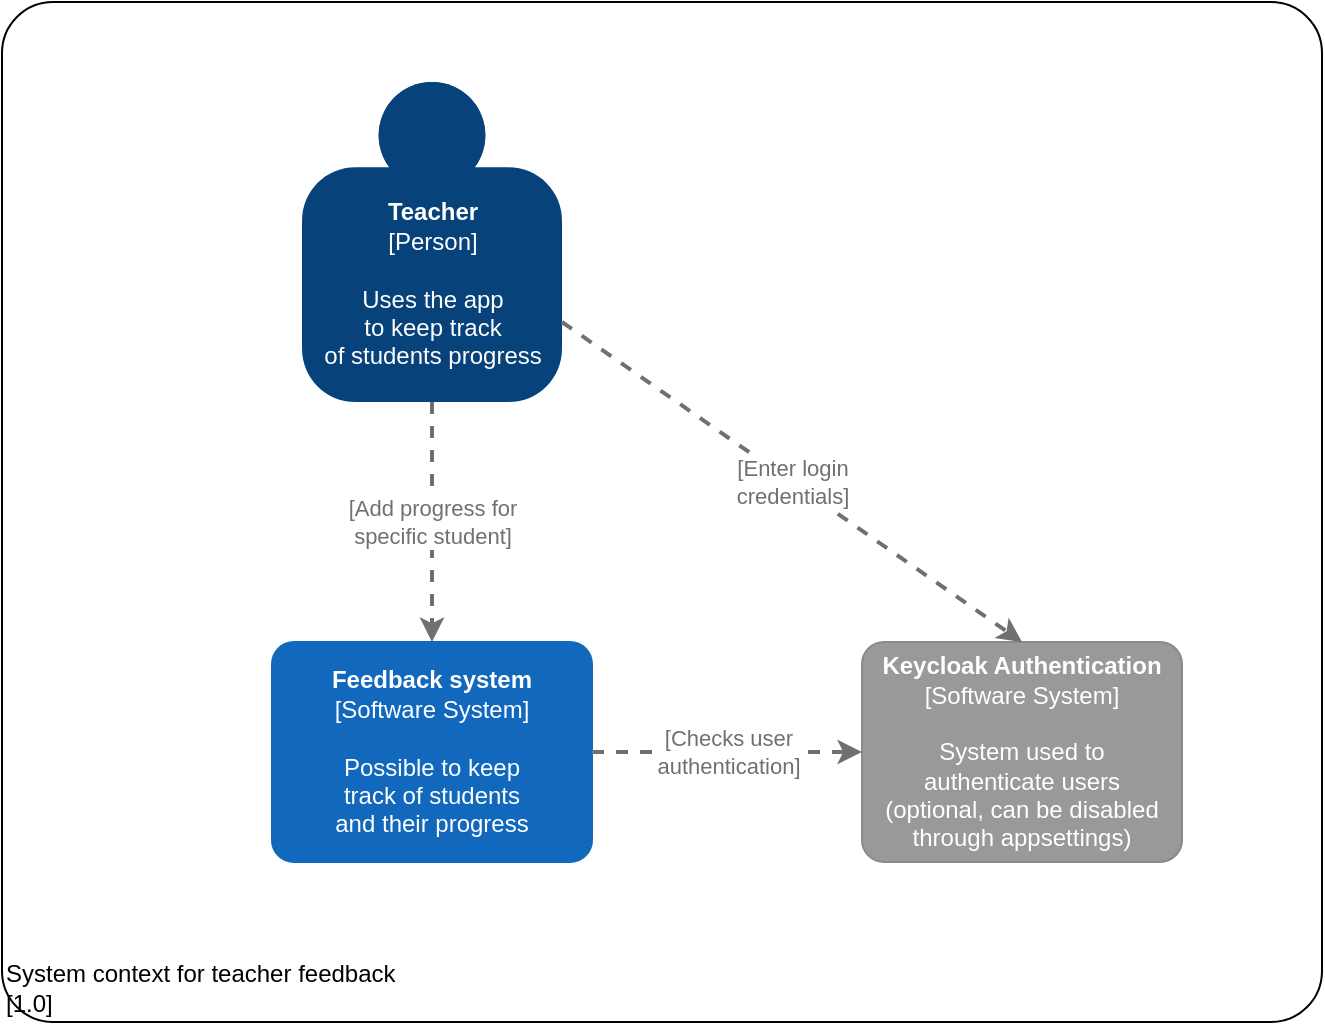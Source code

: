 <mxfile version="14.7.2" type="device" pages="4"><diagram id="z16hUwhZKWlZV2b_BKjl" name="C1"><mxGraphModel dx="1038" dy="711" grid="1" gridSize="10" guides="1" tooltips="1" connect="1" arrows="1" fold="1" page="1" pageScale="1" pageWidth="850" pageHeight="1100" math="0" shadow="0"><root><mxCell id="0"/><mxCell id="1" parent="0"/><object placeholders="1" c4Name="System context for teacher feedback" c4Type="ExecutionEnvironment" c4Application="1.0" label="&lt;div style=&quot;text-align: left&quot;&gt;%c4Name%&lt;/div&gt;&lt;div style=&quot;text-align: left&quot;&gt;[%c4Application%]&lt;/div&gt;" id="rNtnrVhWBaWs0Ylq8VqJ-8"><mxCell style="rounded=1;whiteSpace=wrap;html=1;labelBackgroundColor=none;fillColor=#ffffff;fontColor=#000000;align=left;arcSize=5;strokeColor=#000000;verticalAlign=bottom;metaEdit=1;metaData={&quot;c4Type&quot;:{&quot;editable&quot;:false}};points=[[0.25,0,0],[0.5,0,0],[0.75,0,0],[1,0.25,0],[1,0.5,0],[1,0.75,0],[0.75,1,0],[0.5,1,0],[0.25,1,0],[0,0.75,0],[0,0.5,0],[0,0.25,0]];" parent="1" vertex="1"><mxGeometry x="130" y="70" width="660" height="510" as="geometry"/></mxCell></object><object placeholders="1" c4Name="Teacher" c4Type="Person" c4Description="Uses the app &#xA;to keep track &#xA;of students progress" label="&lt;b&gt;%c4Name%&lt;/b&gt;&lt;div&gt;[%c4Type%]&lt;/div&gt;&lt;br&gt;&lt;div&gt;%c4Description%&lt;/div&gt;" id="rNtnrVhWBaWs0Ylq8VqJ-1"><mxCell style="html=1;dashed=0;whitespace=wrap;fillColor=#08427b;strokeColor=none;fontColor=#ffffff;shape=mxgraph.c4.person;align=center;metaEdit=1;points=[[0.5,0,0],[1,0.5,0],[1,0.75,0],[0.75,1,0],[0.5,1,0],[0.25,1,0],[0,0.75,0],[0,0.5,0]];metaData={&quot;c4Type&quot;:{&quot;editable&quot;:false}};" parent="1" vertex="1"><mxGeometry x="280" y="110" width="130" height="160" as="geometry"/></mxCell></object><object placeholders="1" c4Name="Feedback system" c4Type="Software System" c4Description="Possible to keep&#xA;track of students&#xA;and their progress" label="&lt;b&gt;%c4Name%&lt;/b&gt;&lt;div&gt;[%c4Type%]&lt;/div&gt;&lt;br&gt;&lt;div&gt;%c4Description%&lt;/div&gt;" id="rNtnrVhWBaWs0Ylq8VqJ-2"><mxCell style="rounded=1;whiteSpace=wrap;html=1;labelBackgroundColor=none;fillColor=#1168BD;fontColor=#ffffff;align=center;arcSize=10;strokeColor=#1168BD;metaEdit=1;metaData={&quot;c4Type&quot;:{&quot;editable&quot;:false}};points=[[0.25,0,0],[0.5,0,0],[0.75,0,0],[1,0.25,0],[1,0.5,0],[1,0.75,0],[0.75,1,0],[0.5,1,0],[0.25,1,0],[0,0.75,0],[0,0.5,0],[0,0.25,0]];" parent="1" vertex="1"><mxGeometry x="265" y="390" width="160" height="110.0" as="geometry"/></mxCell></object><object placeholders="1" c4Type="Relationship" c4Description="" label="&lt;div style=&quot;text-align: left&quot;&gt;&lt;div style=&quot;text-align: center&quot;&gt;&lt;b&gt;%c4Description%&lt;/b&gt;&lt;/div&gt;&lt;div style=&quot;text-align: center&quot;&gt;[%c4Technology%]&lt;/div&gt;&lt;/div&gt;" c4Technology="Add progress for&#xA;specific student" id="rNtnrVhWBaWs0Ylq8VqJ-3"><mxCell style="edgeStyle=none;rounded=0;html=1;entryX=0.5;entryY=0;jettySize=auto;orthogonalLoop=1;strokeColor=#707070;strokeWidth=2;fontColor=#707070;jumpStyle=none;dashed=1;metaEdit=1;metaData={&quot;c4Type&quot;:{&quot;editable&quot;:false}};exitX=0.5;exitY=1;exitDx=0;exitDy=0;exitPerimeter=0;entryDx=0;entryDy=0;entryPerimeter=0;" parent="1" source="rNtnrVhWBaWs0Ylq8VqJ-1" target="rNtnrVhWBaWs0Ylq8VqJ-2" edge="1"><mxGeometry width="160" relative="1" as="geometry"><mxPoint x="340" y="410" as="sourcePoint"/><mxPoint x="500" y="410" as="targetPoint"/></mxGeometry></mxCell></object><object placeholders="1" c4Name="Keycloak Authentication" c4Type="Software System" c4Description="System used to&#xA;authenticate users&#xA;(optional, can be disabled through appsettings)" label="&lt;b&gt;%c4Name%&lt;/b&gt;&lt;div&gt;[%c4Type%]&lt;/div&gt;&lt;br&gt;&lt;div&gt;%c4Description%&lt;/div&gt;" id="rNtnrVhWBaWs0Ylq8VqJ-4"><mxCell style="rounded=1;whiteSpace=wrap;html=1;labelBackgroundColor=none;fillColor=#999999;fontColor=#ffffff;align=center;arcSize=10;strokeColor=#8A8A8A;metaEdit=1;metaData={&quot;c4Type&quot;:{&quot;editable&quot;:false}};points=[[0.25,0,0],[0.5,0,0],[0.75,0,0],[1,0.25,0],[1,0.5,0],[1,0.75,0],[0.75,1,0],[0.5,1,0],[0.25,1,0],[0,0.75,0],[0,0.5,0],[0,0.25,0]];" parent="1" vertex="1"><mxGeometry x="560" y="390" width="160" height="110.0" as="geometry"/></mxCell></object><object placeholders="1" c4Type="Relationship" c4Technology="Checks user&#xA;authentication" c4Description="" label="&lt;div style=&quot;text-align: left&quot;&gt;&lt;div style=&quot;text-align: center&quot;&gt;&lt;b&gt;%c4Description%&lt;/b&gt;&lt;/div&gt;&lt;div style=&quot;text-align: center&quot;&gt;[%c4Technology%]&lt;/div&gt;&lt;/div&gt;" id="rNtnrVhWBaWs0Ylq8VqJ-6"><mxCell style="edgeStyle=none;rounded=0;html=1;entryX=0;entryY=0.5;jettySize=auto;orthogonalLoop=1;strokeColor=#707070;strokeWidth=2;fontColor=#707070;jumpStyle=none;dashed=1;metaEdit=1;metaData={&quot;c4Type&quot;:{&quot;editable&quot;:false}};exitX=1;exitY=0.5;exitDx=0;exitDy=0;exitPerimeter=0;entryDx=0;entryDy=0;entryPerimeter=0;" parent="1" source="rNtnrVhWBaWs0Ylq8VqJ-2" target="rNtnrVhWBaWs0Ylq8VqJ-4" edge="1"><mxGeometry width="160" relative="1" as="geometry"><mxPoint x="340" y="410" as="sourcePoint"/><mxPoint x="500" y="410" as="targetPoint"/></mxGeometry></mxCell></object><object placeholders="1" c4Type="Relationship" c4Technology="Enter login&#xA;credentials" c4Description="" label="&lt;div style=&quot;text-align: left&quot;&gt;&lt;div style=&quot;text-align: center&quot;&gt;&lt;b&gt;%c4Description%&lt;/b&gt;&lt;/div&gt;&lt;div style=&quot;text-align: center&quot;&gt;[%c4Technology%]&lt;/div&gt;&lt;/div&gt;" id="rNtnrVhWBaWs0Ylq8VqJ-7"><mxCell style="edgeStyle=none;rounded=0;html=1;entryX=0.5;entryY=0;jettySize=auto;orthogonalLoop=1;strokeColor=#707070;strokeWidth=2;fontColor=#707070;jumpStyle=none;dashed=1;metaEdit=1;metaData={&quot;c4Type&quot;:{&quot;editable&quot;:false}};exitX=1;exitY=0.75;exitDx=0;exitDy=0;exitPerimeter=0;entryDx=0;entryDy=0;entryPerimeter=0;" parent="1" source="rNtnrVhWBaWs0Ylq8VqJ-1" target="rNtnrVhWBaWs0Ylq8VqJ-4" edge="1"><mxGeometry width="160" relative="1" as="geometry"><mxPoint x="340" y="410" as="sourcePoint"/><mxPoint x="500" y="410" as="targetPoint"/></mxGeometry></mxCell></object></root></mxGraphModel></diagram><diagram id="QB9iNR0gaawt_w6vAscn" name="C2"><mxGraphModel dx="1038" dy="711" grid="1" gridSize="10" guides="1" tooltips="1" connect="1" arrows="1" fold="1" page="1" pageScale="1" pageWidth="850" pageHeight="1100" math="0" shadow="0"><root><mxCell id="jt13vwdqY9XLcedActwL-0"/><mxCell id="jt13vwdqY9XLcedActwL-1" parent="jt13vwdqY9XLcedActwL-0"/><object placeholders="1" c4Name="Feedback System" c4Type="ExecutionEnvironment" c4Application="Software System" label="&lt;div style=&quot;text-align: left&quot;&gt;%c4Name%&lt;/div&gt;&lt;div style=&quot;text-align: left&quot;&gt;[%c4Application%]&lt;/div&gt;" id="Jt71nkBOhGnqTgObxPCc-0"><mxCell style="rounded=1;whiteSpace=wrap;html=1;labelBackgroundColor=none;fillColor=#ffffff;fontColor=#000000;align=left;arcSize=5;strokeColor=#000000;verticalAlign=bottom;metaEdit=1;metaData={&quot;c4Type&quot;:{&quot;editable&quot;:false}};points=[[0.25,0,0],[0.5,0,0],[0.75,0,0],[1,0.25,0],[1,0.5,0],[1,0.75,0],[0.75,1,0],[0.5,1,0],[0.25,1,0],[0,0.75,0],[0,0.5,0],[0,0.25,0]];" parent="jt13vwdqY9XLcedActwL-1" vertex="1"><mxGeometry x="150" y="310" width="460" height="390" as="geometry"/></mxCell></object><object placeholders="1" c4Name="Teacher" c4Type="Person" c4Description="Uses the app &#xA;to keep track &#xA;of students progress" label="&lt;b&gt;%c4Name%&lt;/b&gt;&lt;div&gt;[%c4Type%]&lt;/div&gt;&lt;br&gt;&lt;div&gt;%c4Description%&lt;/div&gt;" id="Jt71nkBOhGnqTgObxPCc-1"><mxCell style="html=1;dashed=0;whitespace=wrap;fillColor=#08427b;strokeColor=none;fontColor=#ffffff;shape=mxgraph.c4.person;align=center;metaEdit=1;points=[[0.5,0,0],[1,0.5,0],[1,0.75,0],[0.75,1,0],[0.5,1,0],[0.25,1,0],[0,0.75,0],[0,0.5,0]];metaData={&quot;c4Type&quot;:{&quot;editable&quot;:false}};" parent="jt13vwdqY9XLcedActwL-1" vertex="1"><mxGeometry x="210" y="40" width="130" height="160" as="geometry"/></mxCell></object><object placeholders="1" c4Type="Relationship" c4Description="Visits page" label="&lt;div style=&quot;text-align: left&quot;&gt;&lt;div style=&quot;text-align: center&quot;&gt;&lt;b&gt;%c4Description%&lt;/b&gt;&lt;/div&gt;&lt;div style=&quot;text-align: center&quot;&gt;[%c4Technology%]&lt;/div&gt;&lt;/div&gt;" c4Technology="HTTP" id="Jt71nkBOhGnqTgObxPCc-3"><mxCell style="edgeStyle=none;rounded=0;html=1;jettySize=auto;orthogonalLoop=1;strokeColor=#707070;strokeWidth=2;fontColor=#707070;jumpStyle=none;dashed=1;metaEdit=1;metaData={&quot;c4Type&quot;:{&quot;editable&quot;:false}};exitX=0.5;exitY=1;exitDx=0;exitDy=0;exitPerimeter=0;" parent="jt13vwdqY9XLcedActwL-1" source="Jt71nkBOhGnqTgObxPCc-1" target="Jt71nkBOhGnqTgObxPCc-7" edge="1"><mxGeometry width="160" relative="1" as="geometry"><mxPoint x="270" y="340" as="sourcePoint"/><mxPoint x="275" y="320" as="targetPoint"/></mxGeometry></mxCell></object><object placeholders="1" c4Name="Keycloak Authentication" c4Type="Software System" c4Description="System used to&#xA;authenticate users&#xA;(optional, can be disabled through appsettings)" label="&lt;b&gt;%c4Name%&lt;/b&gt;&lt;div&gt;[%c4Type%]&lt;/div&gt;&lt;br&gt;&lt;div&gt;%c4Description%&lt;/div&gt;" id="Jt71nkBOhGnqTgObxPCc-4"><mxCell style="rounded=1;whiteSpace=wrap;html=1;labelBackgroundColor=none;fillColor=#999999;fontColor=#ffffff;align=center;arcSize=10;strokeColor=#8A8A8A;metaEdit=1;metaData={&quot;c4Type&quot;:{&quot;editable&quot;:false}};points=[[0.25,0,0],[0.5,0,0],[0.75,0,0],[1,0.25,0],[1,0.5,0],[1,0.75,0],[0.75,1,0],[0.5,1,0],[0.25,1,0],[0,0.75,0],[0,0.5,0],[0,0.25,0]];" parent="jt13vwdqY9XLcedActwL-1" vertex="1"><mxGeometry x="650" y="330" width="160" height="110.0" as="geometry"/></mxCell></object><object placeholders="1" c4Type="Relationship" c4Technology="OAuth 2 / Identity" c4Description="Authenticates" label="&lt;div style=&quot;text-align: left&quot;&gt;&lt;div style=&quot;text-align: center&quot;&gt;&lt;b&gt;%c4Description%&lt;/b&gt;&lt;/div&gt;&lt;div style=&quot;text-align: center&quot;&gt;[%c4Technology%]&lt;/div&gt;&lt;/div&gt;" id="Jt71nkBOhGnqTgObxPCc-5"><mxCell style="edgeStyle=none;rounded=0;html=1;entryX=0;entryY=0.5;jettySize=auto;orthogonalLoop=1;strokeColor=#707070;strokeWidth=2;fontColor=#707070;jumpStyle=none;dashed=1;metaEdit=1;metaData={&quot;c4Type&quot;:{&quot;editable&quot;:false}};exitX=1;exitY=0.5;exitDx=0;exitDy=0;exitPerimeter=0;entryDx=0;entryDy=0;entryPerimeter=0;" parent="jt13vwdqY9XLcedActwL-1" source="Jt71nkBOhGnqTgObxPCc-7" target="Jt71nkBOhGnqTgObxPCc-4" edge="1"><mxGeometry width="160" relative="1" as="geometry"><mxPoint x="425" y="495" as="sourcePoint"/><mxPoint x="500" y="460" as="targetPoint"/></mxGeometry></mxCell></object><object placeholders="1" c4Type="Relationship" c4Technology="HTTP" c4Description="Enter login&#xA;credentials" label="&lt;div style=&quot;text-align: left&quot;&gt;&lt;div style=&quot;text-align: center&quot;&gt;&lt;b&gt;%c4Description%&lt;/b&gt;&lt;/div&gt;&lt;div style=&quot;text-align: center&quot;&gt;[%c4Technology%]&lt;/div&gt;&lt;/div&gt;" id="Jt71nkBOhGnqTgObxPCc-6"><mxCell style="edgeStyle=none;rounded=0;html=1;entryX=0.5;entryY=0;jettySize=auto;orthogonalLoop=1;strokeColor=#707070;strokeWidth=2;fontColor=#707070;jumpStyle=none;dashed=1;metaEdit=1;metaData={&quot;c4Type&quot;:{&quot;editable&quot;:false}};exitX=1;exitY=0.75;exitDx=0;exitDy=0;exitPerimeter=0;entryDx=0;entryDy=0;entryPerimeter=0;" parent="jt13vwdqY9XLcedActwL-1" source="Jt71nkBOhGnqTgObxPCc-1" target="Jt71nkBOhGnqTgObxPCc-4" edge="1"><mxGeometry width="160" relative="1" as="geometry"><mxPoint x="340" y="410" as="sourcePoint"/><mxPoint x="500" y="410" as="targetPoint"/></mxGeometry></mxCell></object><object placeholders="1" c4Name="Web Application" c4Type="Component" c4Technology=".NET 5 Razor Pages" c4Description="Meat of the system" label="&lt;b&gt;%c4Name%&lt;/b&gt;&lt;div&gt;[%c4Type%: %c4Technology%]&lt;/div&gt;&lt;br&gt;&lt;div&gt;%c4Description%&lt;/div&gt;" id="Jt71nkBOhGnqTgObxPCc-7"><mxCell style="rounded=1;whiteSpace=wrap;html=1;labelBackgroundColor=none;fillColor=#438DD5;fontColor=#ffffff;align=center;arcSize=10;strokeColor=#3C7FC0;metaEdit=1;metaData={&quot;c4Type&quot;:{&quot;editable&quot;:false}};points=[[0.25,0,0],[0.5,0,0],[0.75,0,0],[1,0.25,0],[1,0.5,0],[1,0.75,0],[0.75,1,0],[0.5,1,0],[0.25,1,0],[0,0.75,0],[0,0.5,0],[0,0.25,0]];" parent="jt13vwdqY9XLcedActwL-1" vertex="1"><mxGeometry x="195" y="330" width="160" height="110.0" as="geometry"/></mxCell></object><object placeholders="1" c4Type="Database" c4Technology="PostgreSQL" c4Description="Stores progress of &#xA;students" label="%c4Type%&lt;div&gt;[Container:&amp;nbsp;%c4Technology%]&lt;/div&gt;&lt;br&gt;&lt;div&gt;%c4Description%&lt;/div&gt;" id="Y_92ngMmnRw4FXdS8mmw-1"><mxCell style="shape=cylinder;whiteSpace=wrap;html=1;boundedLbl=1;rounded=0;labelBackgroundColor=none;fillColor=#438DD5;fontSize=12;fontColor=#ffffff;align=center;strokeColor=#3C7FC0;metaEdit=1;points=[[0.5,0,0],[1,0.25,0],[1,0.5,0],[1,0.75,0],[0.5,1,0],[0,0.75,0],[0,0.5,0],[0,0.25,0]];metaData={&quot;c4Type&quot;:{&quot;editable&quot;:false}};" parent="jt13vwdqY9XLcedActwL-1" vertex="1"><mxGeometry x="195" y="510" width="160" height="140" as="geometry"/></mxCell></object><object placeholders="1" c4Type="Relationship" c4Technology="Entity Framework Core 5.x" c4Description="Reads and writes to" label="&lt;div style=&quot;text-align: left&quot;&gt;&lt;div style=&quot;text-align: center&quot;&gt;&lt;b&gt;%c4Description%&lt;/b&gt;&lt;/div&gt;&lt;div style=&quot;text-align: center&quot;&gt;[%c4Technology%]&lt;/div&gt;&lt;/div&gt;" id="Y_92ngMmnRw4FXdS8mmw-2"><mxCell style="edgeStyle=none;rounded=0;html=1;entryX=0.5;entryY=0;jettySize=auto;orthogonalLoop=1;strokeColor=#707070;strokeWidth=2;fontColor=#707070;jumpStyle=none;dashed=1;metaEdit=1;metaData={&quot;c4Type&quot;:{&quot;editable&quot;:false}};exitX=0.5;exitY=1;exitDx=0;exitDy=0;exitPerimeter=0;entryDx=0;entryDy=0;entryPerimeter=0;" parent="jt13vwdqY9XLcedActwL-1" source="Jt71nkBOhGnqTgObxPCc-7" target="Y_92ngMmnRw4FXdS8mmw-1" edge="1"><mxGeometry width="160" relative="1" as="geometry"><mxPoint x="340" y="700" as="sourcePoint"/><mxPoint x="500" y="700" as="targetPoint"/></mxGeometry></mxCell></object></root></mxGraphModel></diagram><diagram id="LDVVSUuu1-lyfRIy-6Ti" name="C3"><mxGraphModel dx="1038" dy="711" grid="1" gridSize="10" guides="1" tooltips="1" connect="1" arrows="1" fold="1" page="1" pageScale="1" pageWidth="850" pageHeight="1100" math="0" shadow="0"><root><mxCell id="pceQYXfbiBEZEItorGbw-0"/><mxCell id="pceQYXfbiBEZEItorGbw-1" parent="pceQYXfbiBEZEItorGbw-0"/><object placeholders="1" c4Name="Web application" c4Type="ExecutionEnvironment" c4Application="Container" label="&lt;div style=&quot;text-align: left&quot;&gt;%c4Name%&lt;/div&gt;&lt;div style=&quot;text-align: left&quot;&gt;[%c4Application%]&lt;/div&gt;" id="0ETRFw-ODCvPpwLXqP7j-0"><mxCell style="rounded=1;whiteSpace=wrap;html=1;labelBackgroundColor=none;fillColor=#ffffff;fontColor=#000000;align=left;arcSize=5;strokeColor=#000000;verticalAlign=bottom;metaEdit=1;metaData={&quot;c4Type&quot;:{&quot;editable&quot;:false}};points=[[0.25,0,0],[0.5,0,0],[0.75,0,0],[1,0.25,0],[1,0.5,0],[1,0.75,0],[0.75,1,0],[0.5,1,0],[0.25,1,0],[0,0.75,0],[0,0.5,0],[0,0.25,0]];" parent="pceQYXfbiBEZEItorGbw-1" vertex="1"><mxGeometry x="120" y="220" width="680" height="450" as="geometry"/></mxCell></object><object placeholders="1" c4Type="Database" c4Technology="PostgreSQL" c4Description="Stores progress of &#xA;students" label="%c4Type%&lt;div&gt;[Container:&amp;nbsp;%c4Technology%]&lt;/div&gt;&lt;br&gt;&lt;div&gt;%c4Description%&lt;/div&gt;" id="0ETRFw-ODCvPpwLXqP7j-4"><mxCell style="shape=cylinder;whiteSpace=wrap;html=1;boundedLbl=1;rounded=0;labelBackgroundColor=none;fillColor=#438DD5;fontSize=12;fontColor=#ffffff;align=center;strokeColor=#3C7FC0;metaEdit=1;points=[[0.5,0,0],[1,0.25,0],[1,0.5,0],[1,0.75,0],[0.5,1,0],[0,0.75,0],[0,0.5,0],[0,0.25,0]];metaData={&quot;c4Type&quot;:{&quot;editable&quot;:false}};" parent="pceQYXfbiBEZEItorGbw-1" vertex="1"><mxGeometry x="157.5" y="710" width="160" height="140" as="geometry"/></mxCell></object><object placeholders="1" c4Type="Relationship" c4Technology="HTTP(S)" c4Description="Makes requests to" label="&lt;div style=&quot;text-align: left&quot;&gt;&lt;div style=&quot;text-align: center&quot;&gt;&lt;b&gt;%c4Description%&lt;/b&gt;&lt;/div&gt;&lt;div style=&quot;text-align: center&quot;&gt;[%c4Technology%]&lt;/div&gt;&lt;/div&gt;" id="0ETRFw-ODCvPpwLXqP7j-5"><mxCell style="edgeStyle=none;rounded=0;html=1;jettySize=auto;orthogonalLoop=1;strokeColor=#707070;strokeWidth=2;fontColor=#707070;jumpStyle=none;dashed=1;metaEdit=1;metaData={&quot;c4Type&quot;:{&quot;editable&quot;:false}};exitX=0.5;exitY=1;exitDx=0;exitDy=0;exitPerimeter=0;" parent="pceQYXfbiBEZEItorGbw-1" edge="1"><mxGeometry width="160" relative="1" as="geometry"><mxPoint x="245" y="190" as="sourcePoint"/><mxPoint x="245" y="280" as="targetPoint"/></mxGeometry></mxCell></object><object placeholders="1" c4Name="Web Application" c4Type="Container" c4Technology=".NET 5 Razor Pages" c4Description="Meat of the system" label="&lt;b&gt;%c4Name%&lt;/b&gt;&lt;div&gt;[%c4Type%: %c4Technology%]&lt;/div&gt;&lt;br&gt;&lt;div&gt;%c4Description%&lt;/div&gt;" id="0ETRFw-ODCvPpwLXqP7j-6"><mxCell style="rounded=1;whiteSpace=wrap;html=1;labelBackgroundColor=none;fillColor=#438DD5;fontColor=#ffffff;align=center;arcSize=10;strokeColor=#3C7FC0;metaEdit=1;metaData={&quot;c4Type&quot;:{&quot;editable&quot;:false}};points=[[0.25,0,0],[0.5,0,0],[0.75,0,0],[1,0.25,0],[1,0.5,0],[1,0.75,0],[0.75,1,0],[0.5,1,0],[0.25,1,0],[0,0.75,0],[0,0.5,0],[0,0.25,0]];" parent="pceQYXfbiBEZEItorGbw-1" vertex="1"><mxGeometry x="180" y="80" width="160" height="110.0" as="geometry"/></mxCell></object><mxCell id="0ETRFw-ODCvPpwLXqP7j-9" value="uses" style="edgeStyle=orthogonalEdgeStyle;rounded=0;orthogonalLoop=1;jettySize=auto;html=1;dashed=1;" parent="pceQYXfbiBEZEItorGbw-1" source="0ETRFw-ODCvPpwLXqP7j-7" target="0ETRFw-ODCvPpwLXqP7j-8" edge="1"><mxGeometry relative="1" as="geometry"/></mxCell><object placeholders="1" c4Name="Progress CreateEdit PageModel" c4Type="Component" c4Technology="Razor Pages PageModel" c4Description="Allows users to add progress to a student in a group" label="&lt;b&gt;%c4Name%&lt;/b&gt;&lt;div&gt;[%c4Type%: %c4Technology%]&lt;/div&gt;&lt;br&gt;&lt;div&gt;%c4Description%&lt;/div&gt;" id="0ETRFw-ODCvPpwLXqP7j-7"><mxCell style="rounded=1;whiteSpace=wrap;html=1;labelBackgroundColor=none;fillColor=#85BBF0;fontColor=#ffffff;align=center;arcSize=10;strokeColor=#78A8D8;metaEdit=1;metaData={&quot;c4Type&quot;:{&quot;editable&quot;:false}};points=[[0.25,0,0],[0.5,0,0],[0.75,0,0],[1,0.25,0],[1,0.5,0],[1,0.75,0],[0.75,1,0],[0.5,1,0],[0.25,1,0],[0,0.75,0],[0,0.5,0],[0,0.25,0]];" parent="pceQYXfbiBEZEItorGbw-1" vertex="1"><mxGeometry x="150" y="270" width="175" height="110" as="geometry"/></mxCell></object><mxCell id="0ETRFw-ODCvPpwLXqP7j-12" value="uses" style="edgeStyle=orthogonalEdgeStyle;rounded=0;orthogonalLoop=1;jettySize=auto;html=1;dashed=1;" parent="pceQYXfbiBEZEItorGbw-1" source="0ETRFw-ODCvPpwLXqP7j-8" target="0ETRFw-ODCvPpwLXqP7j-11" edge="1"><mxGeometry relative="1" as="geometry"/></mxCell><mxCell id="RBipXS5bCn6RukJyUsiQ-1" value="uses" style="edgeStyle=orthogonalEdgeStyle;rounded=0;orthogonalLoop=1;jettySize=auto;html=1;dashed=1;" edge="1" parent="pceQYXfbiBEZEItorGbw-1" source="0ETRFw-ODCvPpwLXqP7j-8" target="RBipXS5bCn6RukJyUsiQ-0"><mxGeometry relative="1" as="geometry"/></mxCell><object placeholders="1" c4Name="ProgressCreateOrUpdate UseCase" c4Type="Component" c4Technology="UseCase PoCo" c4Description="Business logic determining whether or not to create or update progress" label="&lt;b&gt;%c4Name%&lt;/b&gt;&lt;div&gt;[%c4Type%: %c4Technology%]&lt;/div&gt;&lt;br&gt;&lt;div&gt;%c4Description%&lt;/div&gt;" id="0ETRFw-ODCvPpwLXqP7j-8"><mxCell style="rounded=1;whiteSpace=wrap;html=1;labelBackgroundColor=none;fillColor=#85BBF0;fontColor=#ffffff;align=center;arcSize=10;strokeColor=#78A8D8;metaEdit=1;metaData={&quot;c4Type&quot;:{&quot;editable&quot;:false}};points=[[0.25,0,0],[0.5,0,0],[0.75,0,0],[1,0.25,0],[1,0.5,0],[1,0.75,0],[0.75,1,0],[0.5,1,0],[0.25,1,0],[0,0.75,0],[0,0.5,0],[0,0.25,0]];" parent="pceQYXfbiBEZEItorGbw-1" vertex="1"><mxGeometry x="390" y="270" width="175" height="110" as="geometry"/></mxCell></object><mxCell id="0ETRFw-ODCvPpwLXqP7j-13" value="reads from and writes to" style="edgeStyle=orthogonalEdgeStyle;rounded=0;orthogonalLoop=1;jettySize=auto;html=1;dashed=1;" parent="pceQYXfbiBEZEItorGbw-1" source="0ETRFw-ODCvPpwLXqP7j-11" target="0ETRFw-ODCvPpwLXqP7j-4" edge="1"><mxGeometry relative="1" as="geometry"/></mxCell><object placeholders="1" c4Name="ProgressContext" c4Type="Component" c4Technology="DbContext" c4Description="Bridge between c# and db code" label="&lt;b&gt;%c4Name%&lt;/b&gt;&lt;div&gt;[%c4Type%: %c4Technology%]&lt;/div&gt;&lt;br&gt;&lt;div&gt;%c4Description%&lt;/div&gt;" id="0ETRFw-ODCvPpwLXqP7j-11"><mxCell style="rounded=1;whiteSpace=wrap;html=1;labelBackgroundColor=none;fillColor=#85BBF0;fontColor=#ffffff;align=center;arcSize=10;strokeColor=#78A8D8;metaEdit=1;metaData={&quot;c4Type&quot;:{&quot;editable&quot;:false}};points=[[0.25,0,0],[0.5,0,0],[0.75,0,0],[1,0.25,0],[1,0.5,0],[1,0.75,0],[0.75,1,0],[0.5,1,0],[0.25,1,0],[0,0.75,0],[0,0.5,0],[0,0.25,0]];" parent="pceQYXfbiBEZEItorGbw-1" vertex="1"><mxGeometry x="280" y="460" width="175" height="110" as="geometry"/></mxCell></object><object placeholders="1" c4Name="ProgressUpdate" c4Type="Component" c4Technology="Entity" c4Description="Entity for progress updates" label="&lt;b&gt;%c4Name%&lt;/b&gt;&lt;div&gt;[%c4Type%: %c4Technology%]&lt;/div&gt;&lt;br&gt;&lt;div&gt;%c4Description%&lt;/div&gt;" id="RBipXS5bCn6RukJyUsiQ-0"><mxCell style="rounded=1;whiteSpace=wrap;html=1;labelBackgroundColor=none;fillColor=#85BBF0;fontColor=#ffffff;align=center;arcSize=10;strokeColor=#78A8D8;metaEdit=1;metaData={&quot;c4Type&quot;:{&quot;editable&quot;:false}};points=[[0.25,0,0],[0.5,0,0],[0.75,0,0],[1,0.25,0],[1,0.5,0],[1,0.75,0],[0.75,1,0],[0.5,1,0],[0.25,1,0],[0,0.75,0],[0,0.5,0],[0,0.25,0]];" vertex="1" parent="pceQYXfbiBEZEItorGbw-1"><mxGeometry x="620" y="270" width="175" height="110" as="geometry"/></mxCell></object></root></mxGraphModel></diagram><diagram id="g9CZz2RX_GV_QWsT-xeg" name="Domain"><mxGraphModel dx="1038" dy="711" grid="1" gridSize="10" guides="1" tooltips="1" connect="1" arrows="1" fold="1" page="1" pageScale="1" pageWidth="850" pageHeight="1100" math="0" shadow="0"><root><mxCell id="DAoj_Oli5T__6r_Gi7jq-0"/><mxCell id="DAoj_Oli5T__6r_Gi7jq-1" parent="DAoj_Oli5T__6r_Gi7jq-0"/><object placeholders="1" c4Name="Abstract domain model" c4Type="ExecutionEnvironment" c4Application="1.0" label="&lt;div style=&quot;text-align: left&quot;&gt;%c4Name%&lt;/div&gt;&lt;div style=&quot;text-align: left&quot;&gt;[%c4Application%]&lt;/div&gt;" id="DM87hdXR366vfzbL9UEk-13"><mxCell style="rounded=1;whiteSpace=wrap;html=1;labelBackgroundColor=none;fillColor=#ffffff;fontColor=#000000;align=left;arcSize=5;strokeColor=#000000;verticalAlign=bottom;metaEdit=1;metaData={&quot;c4Type&quot;:{&quot;editable&quot;:false}};points=[[0.25,0,0],[0.5,0,0],[0.75,0,0],[1,0.25,0],[1,0.5,0],[1,0.75,0],[0.75,1,0],[0.5,1,0],[0.25,1,0],[0,0.75,0],[0,0.5,0],[0,0.25,0]];" parent="DAoj_Oli5T__6r_Gi7jq-1" vertex="1"><mxGeometry x="40" y="20" width="680" height="430" as="geometry"/></mxCell></object><mxCell id="or-kJTmc0mYQG9Ku57Zg-0" value="Student" style="html=1;" parent="DAoj_Oli5T__6r_Gi7jq-1" vertex="1"><mxGeometry x="90" y="190" width="110" height="50" as="geometry"/></mxCell><mxCell id="or-kJTmc0mYQG9Ku57Zg-1" value="Group" style="html=1;" parent="DAoj_Oli5T__6r_Gi7jq-1" vertex="1"><mxGeometry x="330" y="190" width="110" height="50" as="geometry"/></mxCell><mxCell id="DM87hdXR366vfzbL9UEk-0" value="" style="endArrow=none;html=1;exitX=1;exitY=0.5;exitDx=0;exitDy=0;entryX=0;entryY=0.5;entryDx=0;entryDy=0;endFill=0;" parent="DAoj_Oli5T__6r_Gi7jq-1" source="or-kJTmc0mYQG9Ku57Zg-0" target="or-kJTmc0mYQG9Ku57Zg-1" edge="1"><mxGeometry relative="1" as="geometry"><mxPoint x="160" y="540" as="sourcePoint"/><mxPoint x="320" y="540" as="targetPoint"/></mxGeometry></mxCell><mxCell id="DM87hdXR366vfzbL9UEk-2" value="0..*" style="edgeLabel;resizable=0;html=1;align=left;verticalAlign=bottom;" parent="DM87hdXR366vfzbL9UEk-0" connectable="0" vertex="1"><mxGeometry x="-1" relative="1" as="geometry"/></mxCell><mxCell id="DM87hdXR366vfzbL9UEk-3" value="1..*" style="edgeLabel;resizable=0;html=1;align=right;verticalAlign=bottom;" parent="DM87hdXR366vfzbL9UEk-0" connectable="0" vertex="1"><mxGeometry x="1" relative="1" as="geometry"/></mxCell><mxCell id="DM87hdXR366vfzbL9UEk-5" value="" style="endArrow=none;html=1;exitX=0.5;exitY=0;exitDx=0;exitDy=0;entryX=0.5;entryY=1;entryDx=0;entryDy=0;endFill=0;" parent="DAoj_Oli5T__6r_Gi7jq-1" source="DM87hdXR366vfzbL9UEk-8" target="or-kJTmc0mYQG9Ku57Zg-0" edge="1"><mxGeometry relative="1" as="geometry"><mxPoint x="220" y="370" as="sourcePoint"/><mxPoint x="350" y="370" as="targetPoint"/></mxGeometry></mxCell><mxCell id="DM87hdXR366vfzbL9UEk-6" value="0..*" style="edgeLabel;resizable=0;html=1;align=left;verticalAlign=bottom;" parent="DM87hdXR366vfzbL9UEk-5" connectable="0" vertex="1"><mxGeometry x="-1" relative="1" as="geometry"/></mxCell><mxCell id="DM87hdXR366vfzbL9UEk-7" value="1" style="edgeLabel;resizable=0;html=1;align=right;verticalAlign=bottom;" parent="DM87hdXR366vfzbL9UEk-5" connectable="0" vertex="1"><mxGeometry x="1" relative="1" as="geometry"><mxPoint x="-5" y="20" as="offset"/></mxGeometry></mxCell><mxCell id="DM87hdXR366vfzbL9UEk-8" value="ProgressUpdate" style="html=1;" parent="DAoj_Oli5T__6r_Gi7jq-1" vertex="1"><mxGeometry x="90" y="350" width="110" height="50" as="geometry"/></mxCell><mxCell id="DM87hdXR366vfzbL9UEk-10" value="" style="endArrow=none;html=1;exitX=1;exitY=0.5;exitDx=0;exitDy=0;entryX=0.5;entryY=1;entryDx=0;entryDy=0;endFill=0;" parent="DAoj_Oli5T__6r_Gi7jq-1" source="DM87hdXR366vfzbL9UEk-8" target="or-kJTmc0mYQG9Ku57Zg-1" edge="1"><mxGeometry relative="1" as="geometry"><mxPoint x="250" y="374.5" as="sourcePoint"/><mxPoint x="380" y="374.5" as="targetPoint"/><Array as="points"><mxPoint x="385" y="375"/></Array></mxGeometry></mxCell><mxCell id="DM87hdXR366vfzbL9UEk-11" value="0..*" style="edgeLabel;resizable=0;html=1;align=left;verticalAlign=bottom;" parent="DM87hdXR366vfzbL9UEk-10" connectable="0" vertex="1"><mxGeometry x="-1" relative="1" as="geometry"/></mxCell><mxCell id="DM87hdXR366vfzbL9UEk-12" value="1" style="edgeLabel;resizable=0;html=1;align=right;verticalAlign=bottom;" parent="DM87hdXR366vfzbL9UEk-10" connectable="0" vertex="1"><mxGeometry x="1" relative="1" as="geometry"><mxPoint x="-5" y="20" as="offset"/></mxGeometry></mxCell><mxCell id="SpcDSD8Nw-7V2xSabrwB-0" value="Milestone" style="html=1;" parent="DAoj_Oli5T__6r_Gi7jq-1" vertex="1"><mxGeometry x="330" y="50" width="110" height="50" as="geometry"/></mxCell><mxCell id="SpcDSD8Nw-7V2xSabrwB-2" value="" style="endArrow=none;html=1;exitX=0.5;exitY=0;exitDx=0;exitDy=0;entryX=0.5;entryY=1;entryDx=0;entryDy=0;endFill=0;" parent="DAoj_Oli5T__6r_Gi7jq-1" source="or-kJTmc0mYQG9Ku57Zg-1" target="SpcDSD8Nw-7V2xSabrwB-0" edge="1"><mxGeometry relative="1" as="geometry"><mxPoint x="210.0" y="185" as="sourcePoint"/><mxPoint x="340" y="185" as="targetPoint"/></mxGeometry></mxCell><mxCell id="SpcDSD8Nw-7V2xSabrwB-3" value="1" style="edgeLabel;resizable=0;html=1;align=left;verticalAlign=bottom;" parent="SpcDSD8Nw-7V2xSabrwB-2" connectable="0" vertex="1"><mxGeometry x="-1" relative="1" as="geometry"/></mxCell><mxCell id="SpcDSD8Nw-7V2xSabrwB-4" value="0..*" style="edgeLabel;resizable=0;html=1;align=right;verticalAlign=bottom;" parent="SpcDSD8Nw-7V2xSabrwB-2" connectable="0" vertex="1"><mxGeometry x="1" relative="1" as="geometry"><mxPoint x="-5" y="20" as="offset"/></mxGeometry></mxCell><mxCell id="SpcDSD8Nw-7V2xSabrwB-5" value="MilestoneProgress" style="html=1;" parent="DAoj_Oli5T__6r_Gi7jq-1" vertex="1"><mxGeometry x="90" y="50" width="110" height="50" as="geometry"/></mxCell><mxCell id="SpcDSD8Nw-7V2xSabrwB-6" value="" style="endArrow=none;html=1;exitX=1;exitY=0.5;exitDx=0;exitDy=0;entryX=0;entryY=0.5;entryDx=0;entryDy=0;endFill=0;" parent="DAoj_Oli5T__6r_Gi7jq-1" edge="1"><mxGeometry relative="1" as="geometry"><mxPoint x="200" y="74.58" as="sourcePoint"/><mxPoint x="330" y="74.58" as="targetPoint"/></mxGeometry></mxCell><mxCell id="SpcDSD8Nw-7V2xSabrwB-7" value="1" style="edgeLabel;resizable=0;html=1;align=left;verticalAlign=bottom;" parent="SpcDSD8Nw-7V2xSabrwB-6" connectable="0" vertex="1"><mxGeometry x="-1" relative="1" as="geometry"/></mxCell><mxCell id="SpcDSD8Nw-7V2xSabrwB-8" value="1" style="edgeLabel;resizable=0;html=1;align=right;verticalAlign=bottom;" parent="SpcDSD8Nw-7V2xSabrwB-6" connectable="0" vertex="1"><mxGeometry x="1" relative="1" as="geometry"/></mxCell><mxCell id="SpcDSD8Nw-7V2xSabrwB-9" value="" style="endArrow=none;html=1;exitX=0.5;exitY=0;exitDx=0;exitDy=0;entryX=0.5;entryY=1;entryDx=0;entryDy=0;endFill=0;" parent="DAoj_Oli5T__6r_Gi7jq-1" edge="1"><mxGeometry relative="1" as="geometry"><mxPoint x="144.58" y="190" as="sourcePoint"/><mxPoint x="144.58" y="100" as="targetPoint"/></mxGeometry></mxCell><mxCell id="SpcDSD8Nw-7V2xSabrwB-10" value="1" style="edgeLabel;resizable=0;html=1;align=left;verticalAlign=bottom;" parent="SpcDSD8Nw-7V2xSabrwB-9" connectable="0" vertex="1"><mxGeometry x="-1" relative="1" as="geometry"/></mxCell><mxCell id="SpcDSD8Nw-7V2xSabrwB-11" value="0..*" style="edgeLabel;resizable=0;html=1;align=right;verticalAlign=bottom;" parent="SpcDSD8Nw-7V2xSabrwB-9" connectable="0" vertex="1"><mxGeometry x="1" relative="1" as="geometry"><mxPoint x="-5" y="20" as="offset"/></mxGeometry></mxCell></root></mxGraphModel></diagram></mxfile>